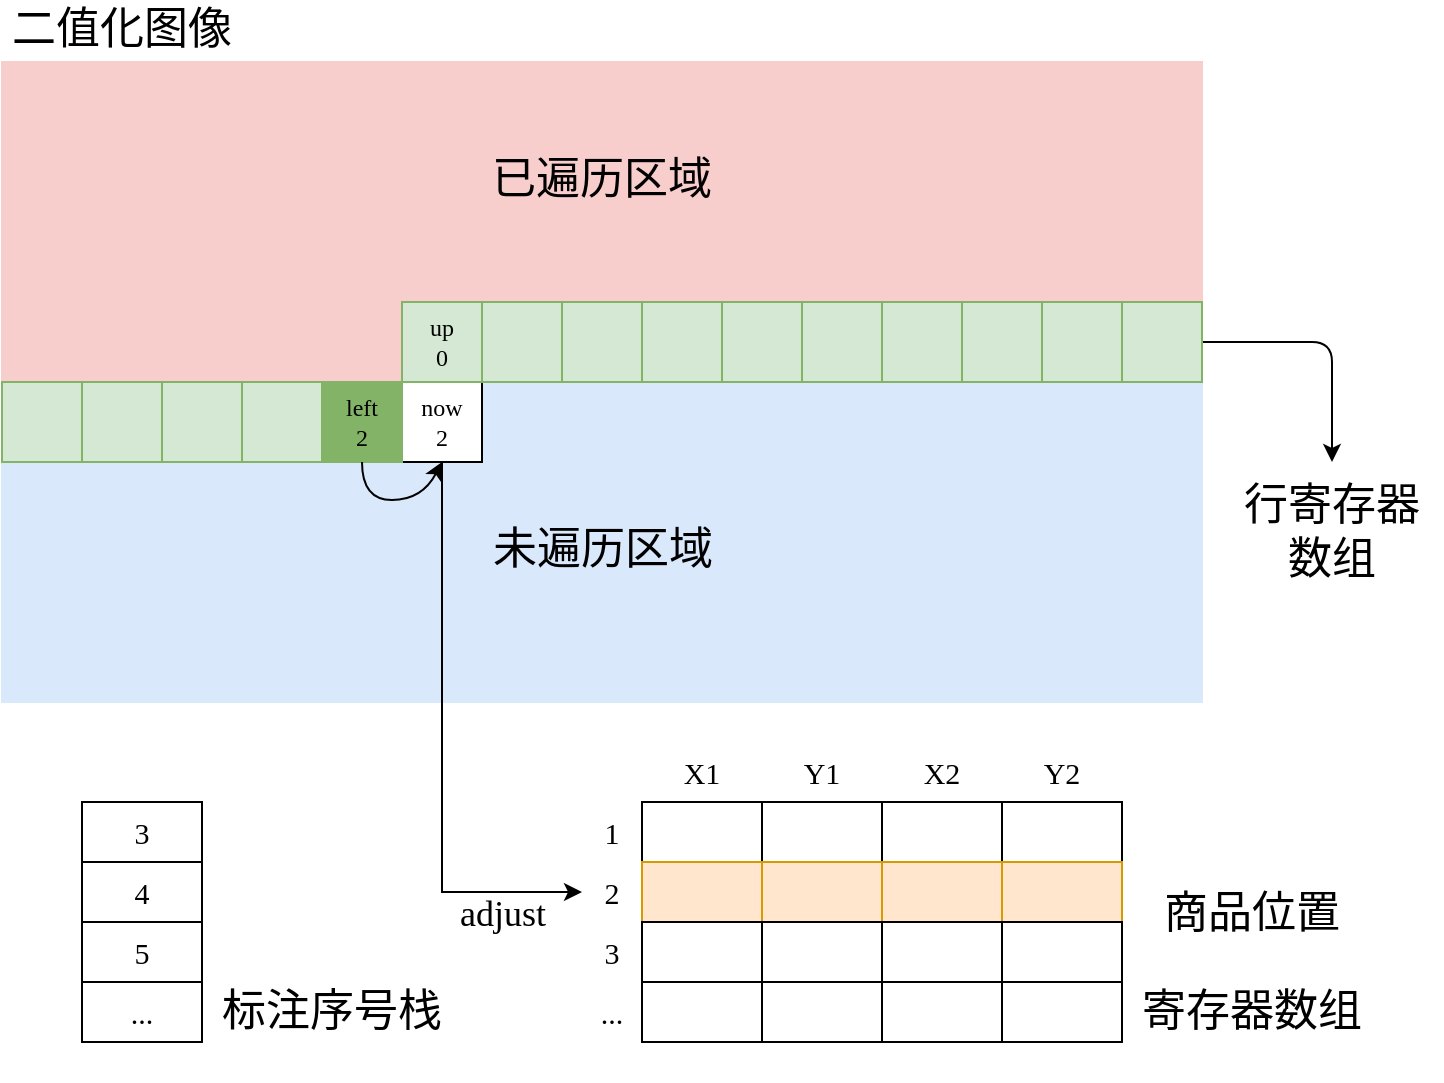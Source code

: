 <mxfile scale="10" border="0">
    <diagram id="Jf5RHwIwj3P055EiEldz" name="第 1 页">
        <mxGraphModel dx="1290" dy="-924" grid="1" gridSize="10" guides="1" tooltips="1" connect="1" arrows="1" fold="1" page="1" pageScale="1" pageWidth="1169" pageHeight="1654" math="0" shadow="0">
            <root>
                <mxCell id="0"/>
                <mxCell id="1" parent="0"/>
                <mxCell id="569" value="" style="rounded=0;whiteSpace=wrap;html=1;strokeColor=#DAE8FC;fillColor=#DAE8FC;" parent="1" vertex="1">
                    <mxGeometry x="40" y="2391" width="600" height="120" as="geometry"/>
                </mxCell>
                <mxCell id="570" value="" style="rounded=0;whiteSpace=wrap;html=1;strokeColor=#DAE8FC;fillColor=#DAE8FC;" parent="1" vertex="1">
                    <mxGeometry x="280" y="2351" width="360" height="40" as="geometry"/>
                </mxCell>
                <mxCell id="571" value="" style="rounded=0;whiteSpace=wrap;html=1;strokeColor=#F8CECC;fillColor=#F8CECC;" parent="1" vertex="1">
                    <mxGeometry x="40" y="2311" width="200" height="40" as="geometry"/>
                </mxCell>
                <mxCell id="572" value="" style="rounded=0;whiteSpace=wrap;html=1;strokeColor=#F8CECC;fillColor=#f8cecc;" parent="1" vertex="1">
                    <mxGeometry x="40" y="2191" width="600" height="120" as="geometry"/>
                </mxCell>
                <mxCell id="573" value="" style="whiteSpace=wrap;html=1;aspect=fixed;fillColor=#d5e8d4;strokeColor=#82b366;" parent="1" vertex="1">
                    <mxGeometry x="280" y="2311" width="40" height="40" as="geometry"/>
                </mxCell>
                <mxCell id="574" value="" style="whiteSpace=wrap;html=1;aspect=fixed;" parent="1" vertex="1">
                    <mxGeometry x="320" y="2311" width="40" height="40" as="geometry"/>
                </mxCell>
                <mxCell id="575" value="" style="whiteSpace=wrap;html=1;aspect=fixed;" parent="1" vertex="1">
                    <mxGeometry x="360" y="2311" width="40" height="40" as="geometry"/>
                </mxCell>
                <mxCell id="576" value="" style="whiteSpace=wrap;html=1;aspect=fixed;" parent="1" vertex="1">
                    <mxGeometry x="400" y="2311" width="40" height="40" as="geometry"/>
                </mxCell>
                <mxCell id="577" value="" style="whiteSpace=wrap;html=1;aspect=fixed;" parent="1" vertex="1">
                    <mxGeometry x="440" y="2311" width="40" height="40" as="geometry"/>
                </mxCell>
                <mxCell id="578" value="" style="whiteSpace=wrap;html=1;aspect=fixed;" parent="1" vertex="1">
                    <mxGeometry x="480" y="2311" width="40" height="40" as="geometry"/>
                </mxCell>
                <mxCell id="579" value="" style="whiteSpace=wrap;html=1;aspect=fixed;" parent="1" vertex="1">
                    <mxGeometry x="520" y="2311" width="40" height="40" as="geometry"/>
                </mxCell>
                <mxCell id="580" value="" style="whiteSpace=wrap;html=1;aspect=fixed;" parent="1" vertex="1">
                    <mxGeometry x="560" y="2311" width="40" height="40" as="geometry"/>
                </mxCell>
                <mxCell id="581" value="" style="whiteSpace=wrap;html=1;aspect=fixed;" parent="1" vertex="1">
                    <mxGeometry x="600" y="2311" width="40" height="40" as="geometry"/>
                </mxCell>
                <mxCell id="582" value="" style="whiteSpace=wrap;html=1;aspect=fixed;" parent="1" vertex="1">
                    <mxGeometry x="120" y="2351" width="40" height="40" as="geometry"/>
                </mxCell>
                <mxCell id="583" value="" style="whiteSpace=wrap;html=1;aspect=fixed;" parent="1" vertex="1">
                    <mxGeometry x="160" y="2351" width="40" height="40" as="geometry"/>
                </mxCell>
                <mxCell id="585" value="" style="whiteSpace=wrap;html=1;aspect=fixed;" parent="1" vertex="1">
                    <mxGeometry x="200" y="2351" width="40" height="40" as="geometry"/>
                </mxCell>
                <mxCell id="586" value="" style="whiteSpace=wrap;html=1;aspect=fixed;" parent="1" vertex="1">
                    <mxGeometry x="40" y="2351" width="40" height="40" as="geometry"/>
                </mxCell>
                <mxCell id="587" value="" style="whiteSpace=wrap;html=1;aspect=fixed;" parent="1" vertex="1">
                    <mxGeometry x="80" y="2351" width="40" height="40" as="geometry"/>
                </mxCell>
                <mxCell id="588" value="" style="whiteSpace=wrap;html=1;aspect=fixed;" parent="1" vertex="1">
                    <mxGeometry x="120" y="2351" width="40" height="40" as="geometry"/>
                </mxCell>
                <mxCell id="589" style="edgeStyle=none;html=1;entryX=0;entryY=0.5;entryDx=0;entryDy=0;fontFamily=Times New Roman;fontSize=22;rounded=0;" parent="1" source="590" target="660" edge="1">
                    <mxGeometry relative="1" as="geometry">
                        <Array as="points">
                            <mxPoint x="260" y="2606"/>
                        </Array>
                    </mxGeometry>
                </mxCell>
                <mxCell id="590" value="&lt;font face=&quot;Times New Roman&quot;&gt;now&lt;br&gt;2&lt;br&gt;&lt;/font&gt;" style="whiteSpace=wrap;html=1;aspect=fixed;" parent="1" vertex="1">
                    <mxGeometry x="240" y="2351" width="40" height="40" as="geometry"/>
                </mxCell>
                <mxCell id="594" value="" style="whiteSpace=wrap;html=1;aspect=fixed;fillColor=#d5e8d4;strokeColor=#82b366;" parent="1" vertex="1">
                    <mxGeometry x="320" y="2311" width="40" height="40" as="geometry"/>
                </mxCell>
                <mxCell id="595" style="edgeStyle=none;html=1;fontFamily=Times New Roman;fontSize=22;" parent="1" source="597" target="590" edge="1">
                    <mxGeometry relative="1" as="geometry"/>
                </mxCell>
                <mxCell id="597" value="&lt;font face=&quot;Times New Roman&quot;&gt;up&lt;br&gt;0&lt;/font&gt;" style="whiteSpace=wrap;html=1;aspect=fixed;fillColor=#d5e8d4;strokeColor=#82b366;" parent="1" vertex="1">
                    <mxGeometry x="240" y="2311" width="40" height="40" as="geometry"/>
                </mxCell>
                <mxCell id="598" value="" style="whiteSpace=wrap;html=1;aspect=fixed;fillColor=#d5e8d4;strokeColor=#82b366;" parent="1" vertex="1">
                    <mxGeometry x="360" y="2311" width="40" height="40" as="geometry"/>
                </mxCell>
                <mxCell id="599" value="" style="whiteSpace=wrap;html=1;aspect=fixed;fillColor=#d5e8d4;strokeColor=#82b366;" parent="1" vertex="1">
                    <mxGeometry x="400" y="2311" width="40" height="40" as="geometry"/>
                </mxCell>
                <mxCell id="600" value="" style="whiteSpace=wrap;html=1;aspect=fixed;fillColor=#d5e8d4;strokeColor=#82b366;" parent="1" vertex="1">
                    <mxGeometry x="400" y="2311" width="40" height="40" as="geometry"/>
                </mxCell>
                <mxCell id="601" value="" style="whiteSpace=wrap;html=1;aspect=fixed;fillColor=#d5e8d4;strokeColor=#82b366;" parent="1" vertex="1">
                    <mxGeometry x="360" y="2311" width="40" height="40" as="geometry"/>
                </mxCell>
                <mxCell id="602" value="" style="whiteSpace=wrap;html=1;aspect=fixed;fillColor=#d5e8d4;strokeColor=#82b366;" parent="1" vertex="1">
                    <mxGeometry x="320" y="2311" width="40" height="40" as="geometry"/>
                </mxCell>
                <mxCell id="603" value="" style="whiteSpace=wrap;html=1;aspect=fixed;fillColor=#d5e8d4;strokeColor=#82b366;" parent="1" vertex="1">
                    <mxGeometry x="480" y="2311" width="40" height="40" as="geometry"/>
                </mxCell>
                <mxCell id="604" value="" style="whiteSpace=wrap;html=1;aspect=fixed;fillColor=#d5e8d4;strokeColor=#82b366;" parent="1" vertex="1">
                    <mxGeometry x="440" y="2311" width="40" height="40" as="geometry"/>
                </mxCell>
                <mxCell id="605" style="edgeStyle=none;html=1;entryX=0.5;entryY=0;entryDx=0;entryDy=0;fontFamily=宋体;fontSource=https%3A%2F%2Ffonts.googleapis.com%2Fcss%3Ffamily%3D%25E5%25AE%258B%25E4%25BD%2593;fontSize=15;" parent="1" source="606" target="614" edge="1">
                    <mxGeometry relative="1" as="geometry">
                        <Array as="points">
                            <mxPoint x="705" y="2331"/>
                        </Array>
                    </mxGeometry>
                </mxCell>
                <mxCell id="606" value="" style="whiteSpace=wrap;html=1;aspect=fixed;fillColor=#d5e8d4;strokeColor=#82b366;" parent="1" vertex="1">
                    <mxGeometry x="600" y="2311" width="40" height="40" as="geometry"/>
                </mxCell>
                <mxCell id="607" value="" style="whiteSpace=wrap;html=1;aspect=fixed;fillColor=#d5e8d4;strokeColor=#82b366;" parent="1" vertex="1">
                    <mxGeometry x="560" y="2311" width="40" height="40" as="geometry"/>
                </mxCell>
                <mxCell id="608" value="" style="whiteSpace=wrap;html=1;aspect=fixed;fillColor=#d5e8d4;strokeColor=#82b366;" parent="1" vertex="1">
                    <mxGeometry x="520" y="2311" width="40" height="40" as="geometry"/>
                </mxCell>
                <mxCell id="609" value="" style="whiteSpace=wrap;html=1;aspect=fixed;fillColor=#d5e8d4;strokeColor=#82b366;" parent="1" vertex="1">
                    <mxGeometry x="80" y="2351" width="40" height="40" as="geometry"/>
                </mxCell>
                <mxCell id="610" value="" style="whiteSpace=wrap;html=1;aspect=fixed;fillColor=#d5e8d4;strokeColor=#82b366;" parent="1" vertex="1">
                    <mxGeometry x="40" y="2351" width="40" height="40" as="geometry"/>
                </mxCell>
                <mxCell id="611" value="&lt;font face=&quot;Times New Roman&quot;&gt;left&lt;br&gt;2&lt;/font&gt;" style="whiteSpace=wrap;html=1;aspect=fixed;fillColor=#82B366;strokeColor=#82b366;" parent="1" vertex="1">
                    <mxGeometry x="200" y="2351" width="40" height="40" as="geometry"/>
                </mxCell>
                <mxCell id="612" value="" style="whiteSpace=wrap;html=1;aspect=fixed;fillColor=#d5e8d4;strokeColor=#82b366;" parent="1" vertex="1">
                    <mxGeometry x="160" y="2351" width="40" height="40" as="geometry"/>
                </mxCell>
                <mxCell id="613" value="" style="whiteSpace=wrap;html=1;aspect=fixed;fillColor=#d5e8d4;strokeColor=#82b366;" parent="1" vertex="1">
                    <mxGeometry x="120" y="2351" width="40" height="40" as="geometry"/>
                </mxCell>
                <mxCell id="614" value="&lt;p class=&quot;MsoNormal&quot;&gt;&lt;font face=&quot;宋体&quot; data-font-src=&quot;https://fonts.googleapis.com/css?family=%E5%AE%8B%E4%BD%93&quot; style=&quot;font-size: 22px&quot;&gt;行寄存器数组&lt;/font&gt;&lt;br&gt;&lt;/p&gt;" style="text;html=1;strokeColor=none;fillColor=none;align=center;verticalAlign=middle;whiteSpace=wrap;rounded=0;" parent="1" vertex="1">
                    <mxGeometry x="650" y="2391" width="110" height="70" as="geometry"/>
                </mxCell>
                <mxCell id="615" value="&lt;font face=&quot;Times New Roman&quot;&gt;3&lt;/font&gt;" style="rounded=0;whiteSpace=wrap;html=1;fontFamily=宋体;fontSource=https%3A%2F%2Ffonts.googleapis.com%2Fcss%3Ffamily%3D%25E5%25AE%258B%25E4%25BD%2593;fontSize=15;" parent="1" vertex="1">
                    <mxGeometry x="80" y="2561" width="60" height="30" as="geometry"/>
                </mxCell>
                <mxCell id="616" value="&lt;font face=&quot;Times New Roman&quot;&gt;4&lt;/font&gt;" style="rounded=0;whiteSpace=wrap;html=1;fontFamily=宋体;fontSource=https%3A%2F%2Ffonts.googleapis.com%2Fcss%3Ffamily%3D%25E5%25AE%258B%25E4%25BD%2593;fontSize=15;" parent="1" vertex="1">
                    <mxGeometry x="80" y="2591" width="60" height="30" as="geometry"/>
                </mxCell>
                <mxCell id="617" value="&lt;span style=&quot;font-family: &amp;#34;times new roman&amp;#34;&quot;&gt;5&lt;/span&gt;" style="rounded=0;whiteSpace=wrap;html=1;fontFamily=宋体;fontSource=https%3A%2F%2Ffonts.googleapis.com%2Fcss%3Ffamily%3D%25E5%25AE%258B%25E4%25BD%2593;fontSize=15;" parent="1" vertex="1">
                    <mxGeometry x="80" y="2621" width="60" height="30" as="geometry"/>
                </mxCell>
                <mxCell id="622" value="&lt;font face=&quot;Times New Roman&quot;&gt;...&lt;/font&gt;" style="rounded=0;whiteSpace=wrap;html=1;fontFamily=宋体;fontSource=https%3A%2F%2Ffonts.googleapis.com%2Fcss%3Ffamily%3D%25E5%25AE%258B%25E4%25BD%2593;fontSize=15;" parent="1" vertex="1">
                    <mxGeometry x="80" y="2651" width="60" height="30" as="geometry"/>
                </mxCell>
                <mxCell id="623" value="" style="rounded=0;whiteSpace=wrap;html=1;fontFamily=宋体;fontSource=https%3A%2F%2Ffonts.googleapis.com%2Fcss%3Ffamily%3D%25E5%25AE%258B%25E4%25BD%2593;fontSize=15;" parent="1" vertex="1">
                    <mxGeometry x="360" y="2561" width="60" height="30" as="geometry"/>
                </mxCell>
                <mxCell id="624" value="" style="rounded=0;whiteSpace=wrap;html=1;fontFamily=宋体;fontSource=https%3A%2F%2Ffonts.googleapis.com%2Fcss%3Ffamily%3D%25E5%25AE%258B%25E4%25BD%2593;fontSize=15;fillColor=#ffe6cc;strokeColor=#d79b00;" parent="1" vertex="1">
                    <mxGeometry x="360" y="2591" width="60" height="30" as="geometry"/>
                </mxCell>
                <mxCell id="625" value="" style="rounded=0;whiteSpace=wrap;html=1;fontFamily=宋体;fontSource=https%3A%2F%2Ffonts.googleapis.com%2Fcss%3Ffamily%3D%25E5%25AE%258B%25E4%25BD%2593;fontSize=15;" parent="1" vertex="1">
                    <mxGeometry x="360" y="2621" width="60" height="30" as="geometry"/>
                </mxCell>
                <mxCell id="626" value="" style="rounded=0;whiteSpace=wrap;html=1;fontFamily=宋体;fontSource=https%3A%2F%2Ffonts.googleapis.com%2Fcss%3Ffamily%3D%25E5%25AE%258B%25E4%25BD%2593;fontSize=15;" parent="1" vertex="1">
                    <mxGeometry x="360" y="2651" width="60" height="30" as="geometry"/>
                </mxCell>
                <mxCell id="631" value="" style="rounded=0;whiteSpace=wrap;html=1;fontFamily=宋体;fontSource=https%3A%2F%2Ffonts.googleapis.com%2Fcss%3Ffamily%3D%25E5%25AE%258B%25E4%25BD%2593;fontSize=15;" parent="1" vertex="1">
                    <mxGeometry x="420" y="2561" width="60" height="30" as="geometry"/>
                </mxCell>
                <mxCell id="632" value="" style="rounded=0;whiteSpace=wrap;html=1;fontFamily=宋体;fontSource=https%3A%2F%2Ffonts.googleapis.com%2Fcss%3Ffamily%3D%25E5%25AE%258B%25E4%25BD%2593;fontSize=15;fillColor=#ffe6cc;strokeColor=#d79b00;" parent="1" vertex="1">
                    <mxGeometry x="420" y="2591" width="60" height="30" as="geometry"/>
                </mxCell>
                <mxCell id="633" value="" style="rounded=0;whiteSpace=wrap;html=1;fontFamily=宋体;fontSource=https%3A%2F%2Ffonts.googleapis.com%2Fcss%3Ffamily%3D%25E5%25AE%258B%25E4%25BD%2593;fontSize=15;" parent="1" vertex="1">
                    <mxGeometry x="420" y="2621" width="60" height="30" as="geometry"/>
                </mxCell>
                <mxCell id="634" value="" style="rounded=0;whiteSpace=wrap;html=1;fontFamily=宋体;fontSource=https%3A%2F%2Ffonts.googleapis.com%2Fcss%3Ffamily%3D%25E5%25AE%258B%25E4%25BD%2593;fontSize=15;" parent="1" vertex="1">
                    <mxGeometry x="420" y="2651" width="60" height="30" as="geometry"/>
                </mxCell>
                <mxCell id="639" value="" style="rounded=0;whiteSpace=wrap;html=1;fontFamily=宋体;fontSource=https%3A%2F%2Ffonts.googleapis.com%2Fcss%3Ffamily%3D%25E5%25AE%258B%25E4%25BD%2593;fontSize=15;" parent="1" vertex="1">
                    <mxGeometry x="480" y="2561" width="60" height="30" as="geometry"/>
                </mxCell>
                <mxCell id="640" value="" style="rounded=0;whiteSpace=wrap;html=1;fontFamily=宋体;fontSource=https%3A%2F%2Ffonts.googleapis.com%2Fcss%3Ffamily%3D%25E5%25AE%258B%25E4%25BD%2593;fontSize=15;fillColor=#ffe6cc;strokeColor=#d79b00;" parent="1" vertex="1">
                    <mxGeometry x="480" y="2591" width="60" height="30" as="geometry"/>
                </mxCell>
                <mxCell id="641" value="" style="rounded=0;whiteSpace=wrap;html=1;fontFamily=宋体;fontSource=https%3A%2F%2Ffonts.googleapis.com%2Fcss%3Ffamily%3D%25E5%25AE%258B%25E4%25BD%2593;fontSize=15;" parent="1" vertex="1">
                    <mxGeometry x="480" y="2621" width="60" height="30" as="geometry"/>
                </mxCell>
                <mxCell id="642" value="" style="rounded=0;whiteSpace=wrap;html=1;fontFamily=宋体;fontSource=https%3A%2F%2Ffonts.googleapis.com%2Fcss%3Ffamily%3D%25E5%25AE%258B%25E4%25BD%2593;fontSize=15;" parent="1" vertex="1">
                    <mxGeometry x="480" y="2651" width="60" height="30" as="geometry"/>
                </mxCell>
                <mxCell id="647" value="" style="rounded=0;whiteSpace=wrap;html=1;fontFamily=宋体;fontSource=https%3A%2F%2Ffonts.googleapis.com%2Fcss%3Ffamily%3D%25E5%25AE%258B%25E4%25BD%2593;fontSize=15;" parent="1" vertex="1">
                    <mxGeometry x="540" y="2561" width="60" height="30" as="geometry"/>
                </mxCell>
                <mxCell id="648" value="" style="rounded=0;whiteSpace=wrap;html=1;fontFamily=宋体;fontSource=https%3A%2F%2Ffonts.googleapis.com%2Fcss%3Ffamily%3D%25E5%25AE%258B%25E4%25BD%2593;fontSize=15;fillColor=#ffe6cc;strokeColor=#d79b00;" parent="1" vertex="1">
                    <mxGeometry x="540" y="2591" width="60" height="30" as="geometry"/>
                </mxCell>
                <mxCell id="649" value="" style="rounded=0;whiteSpace=wrap;html=1;fontFamily=宋体;fontSource=https%3A%2F%2Ffonts.googleapis.com%2Fcss%3Ffamily%3D%25E5%25AE%258B%25E4%25BD%2593;fontSize=15;" parent="1" vertex="1">
                    <mxGeometry x="540" y="2621" width="60" height="30" as="geometry"/>
                </mxCell>
                <mxCell id="650" value="" style="rounded=0;whiteSpace=wrap;html=1;fontFamily=宋体;fontSource=https%3A%2F%2Ffonts.googleapis.com%2Fcss%3Ffamily%3D%25E5%25AE%258B%25E4%25BD%2593;fontSize=15;" parent="1" vertex="1">
                    <mxGeometry x="540" y="2651" width="60" height="30" as="geometry"/>
                </mxCell>
                <mxCell id="655" value="&lt;font data-font-src=&quot;https://fonts.googleapis.com/css?family=%E5%AE%8B%E4%BD%93&quot; style=&quot;font-size: 15px&quot; face=&quot;Times New Roman&quot;&gt;X1&lt;/font&gt;" style="text;html=1;strokeColor=none;fillColor=none;align=center;verticalAlign=middle;whiteSpace=wrap;rounded=0;" parent="1" vertex="1">
                    <mxGeometry x="360" y="2531" width="60" height="30" as="geometry"/>
                </mxCell>
                <mxCell id="656" value="&lt;font data-font-src=&quot;https://fonts.googleapis.com/css?family=%E5%AE%8B%E4%BD%93&quot; style=&quot;font-size: 15px&quot; face=&quot;Times New Roman&quot;&gt;Y1&lt;/font&gt;" style="text;html=1;strokeColor=none;fillColor=none;align=center;verticalAlign=middle;whiteSpace=wrap;rounded=0;" parent="1" vertex="1">
                    <mxGeometry x="420" y="2531" width="60" height="30" as="geometry"/>
                </mxCell>
                <mxCell id="657" value="&lt;font data-font-src=&quot;https://fonts.googleapis.com/css?family=%E5%AE%8B%E4%BD%93&quot; style=&quot;font-size: 15px&quot; face=&quot;Times New Roman&quot;&gt;X2&lt;/font&gt;" style="text;html=1;strokeColor=none;fillColor=none;align=center;verticalAlign=middle;whiteSpace=wrap;rounded=0;" parent="1" vertex="1">
                    <mxGeometry x="480" y="2531" width="60" height="30" as="geometry"/>
                </mxCell>
                <mxCell id="658" value="&lt;font data-font-src=&quot;https://fonts.googleapis.com/css?family=%E5%AE%8B%E4%BD%93&quot; style=&quot;font-size: 15px&quot; face=&quot;Times New Roman&quot;&gt;Y2&lt;/font&gt;" style="text;html=1;strokeColor=none;fillColor=none;align=center;verticalAlign=middle;whiteSpace=wrap;rounded=0;" parent="1" vertex="1">
                    <mxGeometry x="540" y="2531" width="60" height="30" as="geometry"/>
                </mxCell>
                <mxCell id="659" value="&lt;font data-font-src=&quot;https://fonts.googleapis.com/css?family=%E5%AE%8B%E4%BD%93&quot; style=&quot;font-size: 15px&quot; face=&quot;Times New Roman&quot;&gt;1&lt;/font&gt;" style="text;html=1;strokeColor=none;fillColor=none;align=center;verticalAlign=middle;whiteSpace=wrap;rounded=0;" parent="1" vertex="1">
                    <mxGeometry x="330" y="2561" width="30" height="30" as="geometry"/>
                </mxCell>
                <mxCell id="660" value="&lt;font data-font-src=&quot;https://fonts.googleapis.com/css?family=%E5%AE%8B%E4%BD%93&quot; style=&quot;font-size: 15px&quot; face=&quot;Times New Roman&quot;&gt;2&lt;/font&gt;" style="text;html=1;strokeColor=none;fillColor=none;align=center;verticalAlign=middle;whiteSpace=wrap;rounded=0;" parent="1" vertex="1">
                    <mxGeometry x="330" y="2591" width="30" height="30" as="geometry"/>
                </mxCell>
                <mxCell id="661" value="&lt;font data-font-src=&quot;https://fonts.googleapis.com/css?family=%E5%AE%8B%E4%BD%93&quot; style=&quot;font-size: 15px&quot; face=&quot;Times New Roman&quot;&gt;3&lt;/font&gt;" style="text;html=1;strokeColor=none;fillColor=none;align=center;verticalAlign=middle;whiteSpace=wrap;rounded=0;" parent="1" vertex="1">
                    <mxGeometry x="330" y="2621" width="30" height="30" as="geometry"/>
                </mxCell>
                <mxCell id="666" value="&lt;font data-font-src=&quot;https://fonts.googleapis.com/css?family=%E5%AE%8B%E4%BD%93&quot; style=&quot;font-size: 15px&quot; face=&quot;Times New Roman&quot;&gt;...&lt;/font&gt;" style="text;html=1;strokeColor=none;fillColor=none;align=center;verticalAlign=middle;whiteSpace=wrap;rounded=0;" parent="1" vertex="1">
                    <mxGeometry x="330" y="2651" width="30" height="30" as="geometry"/>
                </mxCell>
                <mxCell id="667" value="&lt;p class=&quot;MsoNormal&quot;&gt;&lt;font style=&quot;font-size: 22px&quot; face=&quot;宋体&quot; data-font-src=&quot;https://fonts.googleapis.com/css?family=%E5%AE%8B%E4%BD%93&quot;&gt;标注序号栈&lt;/font&gt;&lt;/p&gt;" style="text;html=1;strokeColor=none;fillColor=none;align=center;verticalAlign=middle;whiteSpace=wrap;rounded=0;" parent="1" vertex="1">
                    <mxGeometry x="140" y="2651" width="130" height="30" as="geometry"/>
                </mxCell>
                <mxCell id="668" value="&lt;p class=&quot;MsoNormal&quot; style=&quot;font-size: 22px&quot;&gt;&lt;font face=&quot;宋体&quot; style=&quot;font-size: 22px&quot;&gt;商品位置&lt;/font&gt;&lt;/p&gt;&lt;p class=&quot;MsoNormal&quot; style=&quot;font-size: 22px&quot;&gt;&lt;font face=&quot;宋体&quot; style=&quot;font-size: 22px&quot;&gt;寄存器数组&lt;/font&gt;&lt;/p&gt;" style="text;html=1;strokeColor=none;fillColor=none;align=center;verticalAlign=middle;whiteSpace=wrap;rounded=0;" parent="1" vertex="1">
                    <mxGeometry x="600" y="2601" width="130" height="80" as="geometry"/>
                </mxCell>
                <mxCell id="669" value="&lt;font style=&quot;font-size: 18px&quot;&gt;adjust&lt;/font&gt;" style="text;html=1;align=center;verticalAlign=middle;resizable=0;points=[];autosize=1;strokeColor=none;fillColor=none;fontSize=22;fontFamily=Times New Roman;" parent="1" vertex="1">
                    <mxGeometry x="260" y="2601" width="60" height="30" as="geometry"/>
                </mxCell>
                <mxCell id="671" style="edgeStyle=none;html=1;fontFamily=Times New Roman;fontSize=18;entryX=0.5;entryY=1;entryDx=0;entryDy=0;exitX=0.5;exitY=1;exitDx=0;exitDy=0;curved=1;" parent="1" source="611" target="590" edge="1">
                    <mxGeometry relative="1" as="geometry">
                        <Array as="points">
                            <mxPoint x="220" y="2410"/>
                            <mxPoint x="250" y="2410"/>
                        </Array>
                    </mxGeometry>
                </mxCell>
                <mxCell id="678" value="&lt;font face=&quot;宋体&quot; data-font-src=&quot;https://fonts.googleapis.com/css?family=%E5%AE%8B%E4%BD%93&quot; style=&quot;font-size: 22px&quot;&gt;二值化图像&lt;/font&gt;" style="text;html=1;strokeColor=none;fillColor=none;align=center;verticalAlign=middle;whiteSpace=wrap;rounded=0;" parent="1" vertex="1">
                    <mxGeometry x="40" y="2160" width="120" height="30" as="geometry"/>
                </mxCell>
                <mxCell id="679" value="&lt;font face=&quot;宋体&quot; data-font-src=&quot;https://fonts.googleapis.com/css?family=%E5%AE%8B%E4%BD%93&quot; style=&quot;font-size: 22px&quot;&gt;已遍历区域&lt;/font&gt;" style="text;html=1;strokeColor=none;fillColor=none;align=center;verticalAlign=middle;whiteSpace=wrap;rounded=0;" parent="1" vertex="1">
                    <mxGeometry x="280" y="2235" width="120" height="30" as="geometry"/>
                </mxCell>
                <mxCell id="680" value="&lt;font face=&quot;宋体&quot; data-font-src=&quot;https://fonts.googleapis.com/css?family=%E5%AE%8B%E4%BD%93&quot; style=&quot;font-size: 22px&quot;&gt;未遍历区域&lt;/font&gt;" style="text;html=1;strokeColor=none;fillColor=none;align=center;verticalAlign=middle;whiteSpace=wrap;rounded=0;" parent="1" vertex="1">
                    <mxGeometry x="277.5" y="2420" width="125" height="30" as="geometry"/>
                </mxCell>
            </root>
        </mxGraphModel>
    </diagram>
</mxfile>